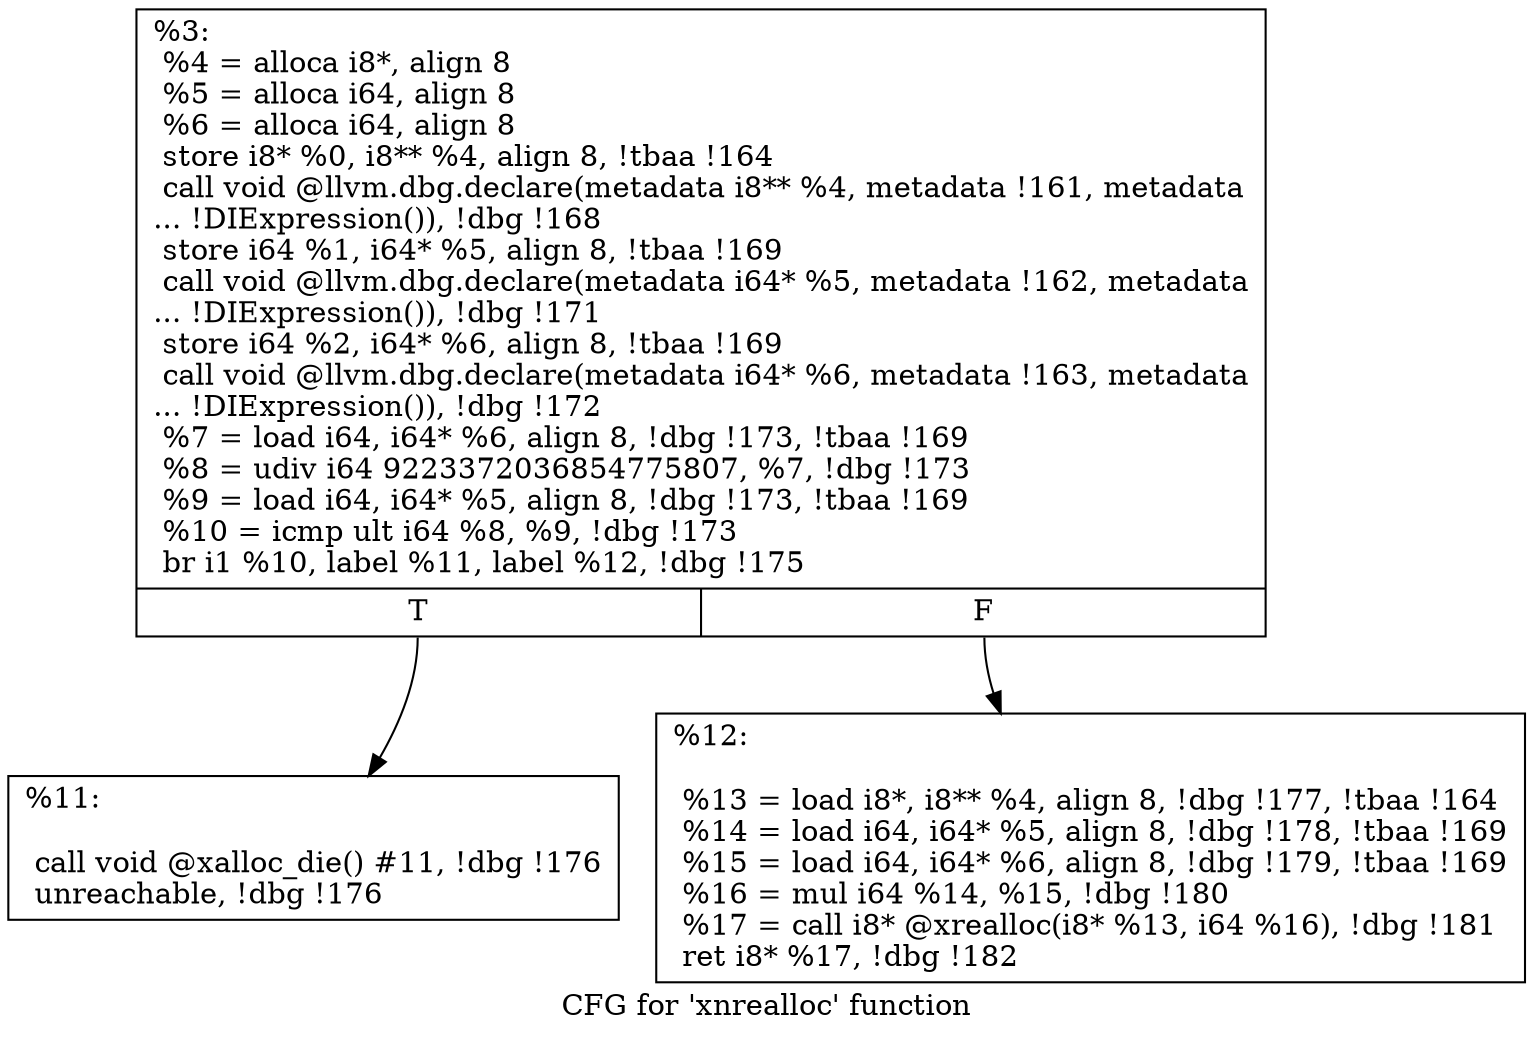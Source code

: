 digraph "CFG for 'xnrealloc' function" {
	label="CFG for 'xnrealloc' function";

	Node0x12714a0 [shape=record,label="{%3:\l  %4 = alloca i8*, align 8\l  %5 = alloca i64, align 8\l  %6 = alloca i64, align 8\l  store i8* %0, i8** %4, align 8, !tbaa !164\l  call void @llvm.dbg.declare(metadata i8** %4, metadata !161, metadata\l... !DIExpression()), !dbg !168\l  store i64 %1, i64* %5, align 8, !tbaa !169\l  call void @llvm.dbg.declare(metadata i64* %5, metadata !162, metadata\l... !DIExpression()), !dbg !171\l  store i64 %2, i64* %6, align 8, !tbaa !169\l  call void @llvm.dbg.declare(metadata i64* %6, metadata !163, metadata\l... !DIExpression()), !dbg !172\l  %7 = load i64, i64* %6, align 8, !dbg !173, !tbaa !169\l  %8 = udiv i64 9223372036854775807, %7, !dbg !173\l  %9 = load i64, i64* %5, align 8, !dbg !173, !tbaa !169\l  %10 = icmp ult i64 %8, %9, !dbg !173\l  br i1 %10, label %11, label %12, !dbg !175\l|{<s0>T|<s1>F}}"];
	Node0x12714a0:s0 -> Node0x1272ba0;
	Node0x12714a0:s1 -> Node0x1272bf0;
	Node0x1272ba0 [shape=record,label="{%11:\l\l  call void @xalloc_die() #11, !dbg !176\l  unreachable, !dbg !176\l}"];
	Node0x1272bf0 [shape=record,label="{%12:\l\l  %13 = load i8*, i8** %4, align 8, !dbg !177, !tbaa !164\l  %14 = load i64, i64* %5, align 8, !dbg !178, !tbaa !169\l  %15 = load i64, i64* %6, align 8, !dbg !179, !tbaa !169\l  %16 = mul i64 %14, %15, !dbg !180\l  %17 = call i8* @xrealloc(i8* %13, i64 %16), !dbg !181\l  ret i8* %17, !dbg !182\l}"];
}

